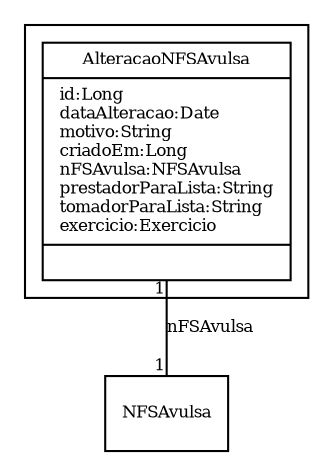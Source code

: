 digraph G{
fontname = "Times-Roman"
fontsize = 8

node [
        fontname = "Times-Roman"
        fontsize = 8
        shape = "record"
]

edge [
        fontname = "Times-Roman"
        fontsize = 8
]

subgraph clusterALTERACAO_DE_NOTA_FISCAL_AVULSA
{
AlteracaoNFSAvulsa [label = "{AlteracaoNFSAvulsa|id:Long\ldataAlteracao:Date\lmotivo:String\lcriadoEm:Long\lnFSAvulsa:NFSAvulsa\lprestadorParaLista:String\ltomadorParaLista:String\lexercicio:Exercicio\l|\l}"]
}
edge [arrowhead = "none" headlabel = "1" taillabel = "1"] AlteracaoNFSAvulsa -> NFSAvulsa [label = "nFSAvulsa"]
}
